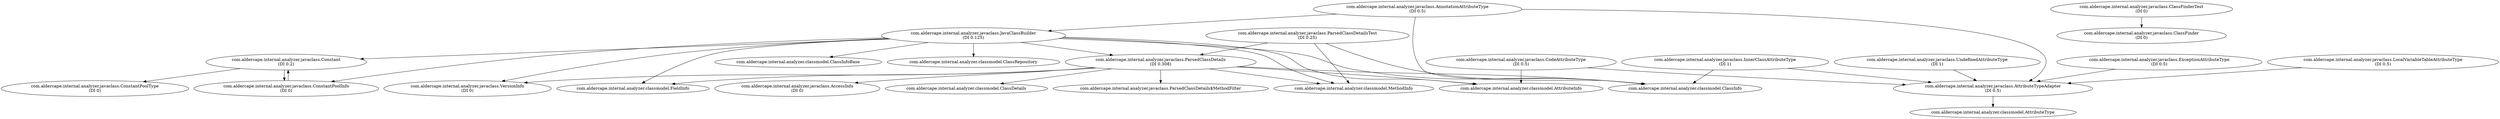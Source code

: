 digraph G {
"com.aldercape.internal.analyzer.javaclass.AccessInfo" [label="com.aldercape.internal.analyzer.javaclass.AccessInfo\n(DI 0)"];
"com.aldercape.internal.analyzer.javaclass.AnnotationAttributeType" [label="com.aldercape.internal.analyzer.javaclass.AnnotationAttributeType\n(DI 0.5)"];
"com.aldercape.internal.analyzer.javaclass.AttributeTypeAdapter" [label="com.aldercape.internal.analyzer.javaclass.AttributeTypeAdapter\n(DI 0.5)"];
"com.aldercape.internal.analyzer.javaclass.ClassFinder" [label="com.aldercape.internal.analyzer.javaclass.ClassFinder\n(DI 0)"];
"com.aldercape.internal.analyzer.javaclass.ClassFinderTest" [label="com.aldercape.internal.analyzer.javaclass.ClassFinderTest\n(DI 0)"];
"com.aldercape.internal.analyzer.javaclass.CodeAttributeType" [label="com.aldercape.internal.analyzer.javaclass.CodeAttributeType\n(DI 0.5)"];
"com.aldercape.internal.analyzer.javaclass.Constant" [label="com.aldercape.internal.analyzer.javaclass.Constant\n(DI 0.2)"];
"com.aldercape.internal.analyzer.javaclass.ConstantPoolInfo" [label="com.aldercape.internal.analyzer.javaclass.ConstantPoolInfo\n(DI 0)"];
"com.aldercape.internal.analyzer.javaclass.ConstantPoolType" [label="com.aldercape.internal.analyzer.javaclass.ConstantPoolType\n(DI 0)"];
"com.aldercape.internal.analyzer.javaclass.ExceptionAttributeType" [label="com.aldercape.internal.analyzer.javaclass.ExceptionAttributeType\n(DI 0.5)"];
"com.aldercape.internal.analyzer.javaclass.InnerClassAttributeType" [label="com.aldercape.internal.analyzer.javaclass.InnerClassAttributeType\n(DI 1)"];
"com.aldercape.internal.analyzer.javaclass.JavaClassBuilder" [label="com.aldercape.internal.analyzer.javaclass.JavaClassBuilder\n(DI 0.125)"];
"com.aldercape.internal.analyzer.javaclass.LocalVariableTableAttributeType" [label="com.aldercape.internal.analyzer.javaclass.LocalVariableTableAttributeType\n(DI 0.5)"];
"com.aldercape.internal.analyzer.javaclass.ParsedClassDetails" [label="com.aldercape.internal.analyzer.javaclass.ParsedClassDetails\n(DI 0.308)"];
"com.aldercape.internal.analyzer.javaclass.ParsedClassDetailsTest" [label="com.aldercape.internal.analyzer.javaclass.ParsedClassDetailsTest\n(DI 0.25)"];
"com.aldercape.internal.analyzer.javaclass.UndefinedAttributeType" [label="com.aldercape.internal.analyzer.javaclass.UndefinedAttributeType\n(DI 1)"];
"com.aldercape.internal.analyzer.javaclass.VersionInfo" [label="com.aldercape.internal.analyzer.javaclass.VersionInfo\n(DI 0)"];
"com.aldercape.internal.analyzer.javaclass.AnnotationAttributeType" -> "com.aldercape.internal.analyzer.classmodel.ClassInfo";
"com.aldercape.internal.analyzer.javaclass.AnnotationAttributeType" -> "com.aldercape.internal.analyzer.javaclass.AttributeTypeAdapter";
"com.aldercape.internal.analyzer.javaclass.AnnotationAttributeType" -> "com.aldercape.internal.analyzer.javaclass.JavaClassBuilder";
"com.aldercape.internal.analyzer.javaclass.AttributeTypeAdapter" -> "com.aldercape.internal.analyzer.classmodel.AttributeType";
"com.aldercape.internal.analyzer.javaclass.ClassFinderTest" -> "com.aldercape.internal.analyzer.javaclass.ClassFinder";
"com.aldercape.internal.analyzer.javaclass.CodeAttributeType" -> "com.aldercape.internal.analyzer.classmodel.AttributeInfo";
"com.aldercape.internal.analyzer.javaclass.CodeAttributeType" -> "com.aldercape.internal.analyzer.javaclass.AttributeTypeAdapter";
"com.aldercape.internal.analyzer.javaclass.Constant" -> "com.aldercape.internal.analyzer.javaclass.ConstantPoolInfo";
"com.aldercape.internal.analyzer.javaclass.Constant" -> "com.aldercape.internal.analyzer.javaclass.ConstantPoolType";
"com.aldercape.internal.analyzer.javaclass.ConstantPoolInfo" -> "com.aldercape.internal.analyzer.javaclass.Constant";
"com.aldercape.internal.analyzer.javaclass.ExceptionAttributeType" -> "com.aldercape.internal.analyzer.javaclass.AttributeTypeAdapter";
"com.aldercape.internal.analyzer.javaclass.InnerClassAttributeType" -> "com.aldercape.internal.analyzer.classmodel.ClassInfo";
"com.aldercape.internal.analyzer.javaclass.InnerClassAttributeType" -> "com.aldercape.internal.analyzer.javaclass.AttributeTypeAdapter";
"com.aldercape.internal.analyzer.javaclass.JavaClassBuilder" -> "com.aldercape.internal.analyzer.classmodel.AttributeInfo";
"com.aldercape.internal.analyzer.javaclass.JavaClassBuilder" -> "com.aldercape.internal.analyzer.classmodel.ClassInfo";
"com.aldercape.internal.analyzer.javaclass.JavaClassBuilder" -> "com.aldercape.internal.analyzer.classmodel.ClassInfoBase";
"com.aldercape.internal.analyzer.javaclass.JavaClassBuilder" -> "com.aldercape.internal.analyzer.classmodel.ClassRepository";
"com.aldercape.internal.analyzer.javaclass.JavaClassBuilder" -> "com.aldercape.internal.analyzer.classmodel.FieldInfo";
"com.aldercape.internal.analyzer.javaclass.JavaClassBuilder" -> "com.aldercape.internal.analyzer.classmodel.MethodInfo";
"com.aldercape.internal.analyzer.javaclass.JavaClassBuilder" -> "com.aldercape.internal.analyzer.javaclass.Constant";
"com.aldercape.internal.analyzer.javaclass.JavaClassBuilder" -> "com.aldercape.internal.analyzer.javaclass.ConstantPoolInfo";
"com.aldercape.internal.analyzer.javaclass.JavaClassBuilder" -> "com.aldercape.internal.analyzer.javaclass.ParsedClassDetails";
"com.aldercape.internal.analyzer.javaclass.JavaClassBuilder" -> "com.aldercape.internal.analyzer.javaclass.VersionInfo";
"com.aldercape.internal.analyzer.javaclass.LocalVariableTableAttributeType" -> "com.aldercape.internal.analyzer.javaclass.AttributeTypeAdapter";
"com.aldercape.internal.analyzer.javaclass.ParsedClassDetails" -> "com.aldercape.internal.analyzer.classmodel.AttributeInfo";
"com.aldercape.internal.analyzer.javaclass.ParsedClassDetails" -> "com.aldercape.internal.analyzer.classmodel.ClassDetails";
"com.aldercape.internal.analyzer.javaclass.ParsedClassDetails" -> "com.aldercape.internal.analyzer.classmodel.ClassInfo";
"com.aldercape.internal.analyzer.javaclass.ParsedClassDetails" -> "com.aldercape.internal.analyzer.classmodel.FieldInfo";
"com.aldercape.internal.analyzer.javaclass.ParsedClassDetails" -> "com.aldercape.internal.analyzer.classmodel.MethodInfo";
"com.aldercape.internal.analyzer.javaclass.ParsedClassDetails" -> "com.aldercape.internal.analyzer.javaclass.AccessInfo";
"com.aldercape.internal.analyzer.javaclass.ParsedClassDetails" -> "com.aldercape.internal.analyzer.javaclass.ParsedClassDetails$MethodFilter";
"com.aldercape.internal.analyzer.javaclass.ParsedClassDetails" -> "com.aldercape.internal.analyzer.javaclass.VersionInfo";
"com.aldercape.internal.analyzer.javaclass.ParsedClassDetailsTest" -> "com.aldercape.internal.analyzer.classmodel.ClassInfo";
"com.aldercape.internal.analyzer.javaclass.ParsedClassDetailsTest" -> "com.aldercape.internal.analyzer.classmodel.MethodInfo";
"com.aldercape.internal.analyzer.javaclass.ParsedClassDetailsTest" -> "com.aldercape.internal.analyzer.javaclass.ParsedClassDetails";
"com.aldercape.internal.analyzer.javaclass.UndefinedAttributeType" -> "com.aldercape.internal.analyzer.javaclass.AttributeTypeAdapter";
}

